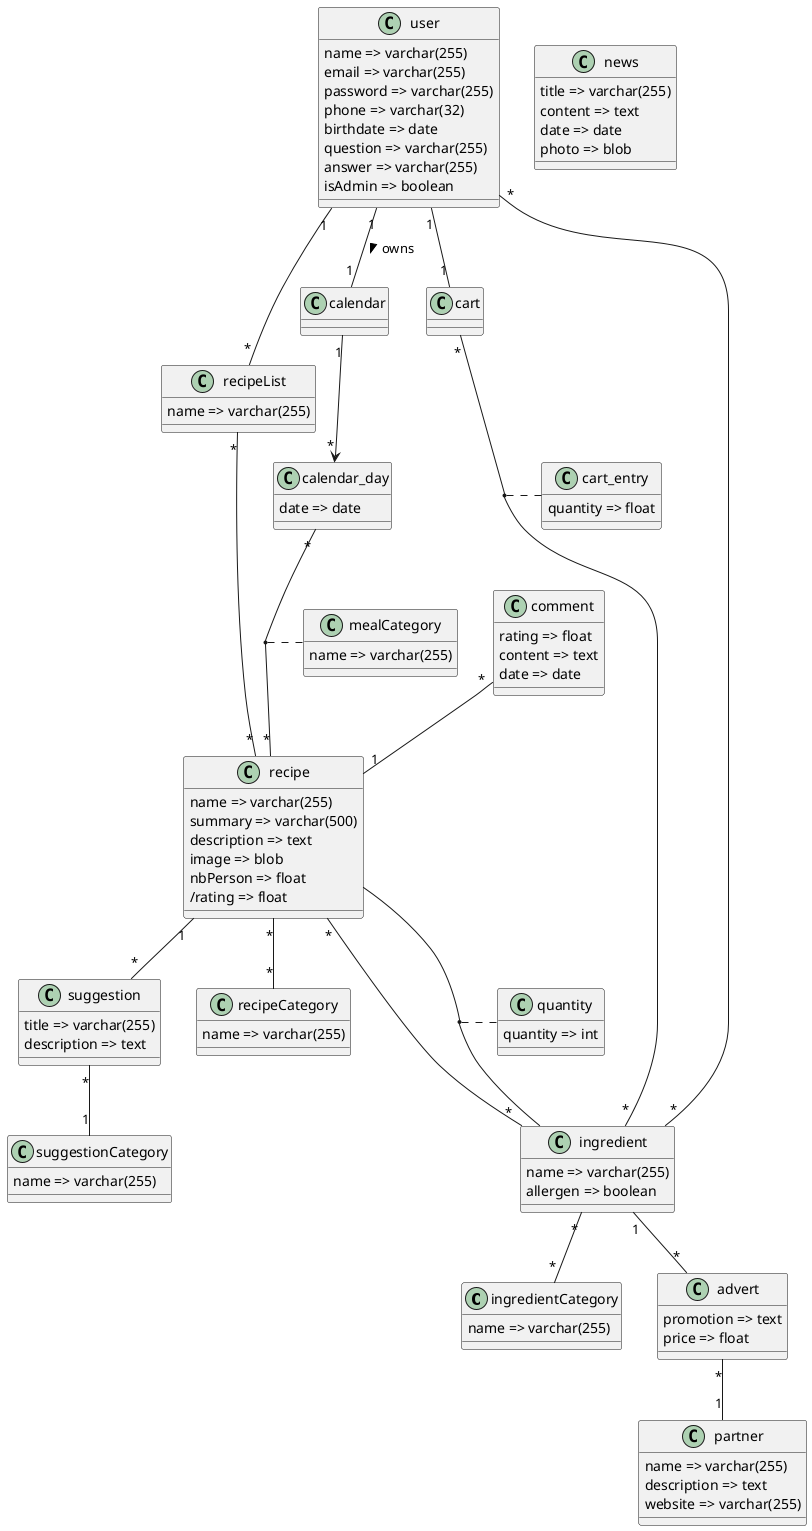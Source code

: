 @startuml model
' hide empty members
' skinparam Linetype polyline

class ingredientCategory {

  {field} name => varchar(255)
}

class recipeCategory {

  {field} name => varchar(255)
}

class suggestionCategory {

  {field} name => varchar(255)
}

class mealCategory {

  {field} name => varchar(255)
}

class ingredient {

  {field} name => varchar(255)
  {field} allergen => boolean
}

class recipe {

  {field} name => varchar(255)
  {field} summary => varchar(500)
  {field} description => text
  {field} image => blob
  {field} nbPerson => float
  {field} /rating => float
}


class advert {
  {field} promotion => text
  {field} price => float
}

class suggestion {

  {field} title => varchar(255)
  {field} description => text
}


class comment {
  {field} rating => float
  {field} content => text
  {field} date => date
}

class calendar

class calendar_day {
  {field} date => date
}


class recipeList {
  {field} name => varchar(255)
}

class cart {
}

class cart_entry {
  quantity => float
}

class partner {

  {field} name => varchar(255)
  {field} description => text
  {field} website => varchar(255)
}

class news {

  {field} title => varchar(255)
  {field} content => text
  {field} date => date
  {field} photo => blob
}

class user {

  {field} name => varchar(255)
  {field} email => varchar(255)
  {field} password => varchar(255)
  {field} phone => varchar(32)
  {field} birthdate => date
  {field} question => varchar(255)
  {field} answer => varchar(255)
  {field} isAdmin => boolean
}

class quantity {
  {field} quantity => int
}

user "1"          -- "1" cart
calendar "1" --> "*" calendar_day

advert "*"        -u- "1" ingredient
user "*"          -- "*" ingredient

advert "*"        -- "1" partner

comment "*"       -- "1" recipe
recipeList "*"    -- "*" recipe
suggestion "*"    -u- "1" recipe

cart "*"             -- "*" ingredient
' TODO : ajouter les chiffres pour la liaison
(recipe, ingredient) .. quantity
recipe "*"           -- "*" ingredient
(cart, ingredient)   .. cart_entry
calendar_day "*"     -- "*" recipe
(calendar_day, recipe)   .. mealCategory

' ! virer le ": < owns" transforme le diagramme un peu n'importe comment
calendar "1"      -u- "1" user: < owns
recipeList "*"    -u- "1" user
' ? a voir si on garde ou pas
' comment "1"       -u-> "1" user

ingredient "*"    -- "*" ingredientCategory
recipe "*"        -- "*" recipeCategory
suggestion "*"    -d- "1" suggestionCategory
@enduml